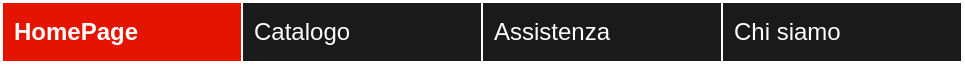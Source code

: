 <mxfile version="17.2.4" type="device"><diagram id="0mdEgi758lM0OL6MY_hp" name="Pagina-1"><mxGraphModel dx="599" dy="390" grid="1" gridSize="10" guides="1" tooltips="1" connect="1" arrows="1" fold="1" page="1" pageScale="1" pageWidth="1600" pageHeight="900" math="0" shadow="0"><root><mxCell id="0"/><mxCell id="1" parent="0"/><mxCell id="677levH9nZUPcZYT64hn-1" value="HomePage" style="rounded=0;whiteSpace=wrap;html=1;align=left;fontStyle=1;spacingLeft=4;fillColor=#e51400;fontColor=#ffffff;strokeColor=#FFFFFF;" vertex="1" parent="1"><mxGeometry width="120" height="30" as="geometry"/></mxCell><mxCell id="677levH9nZUPcZYT64hn-3" value="Catalogo" style="rounded=0;whiteSpace=wrap;html=1;align=left;fontStyle=0;spacingLeft=4;fillColor=#1A1A1A;fontColor=#FFFFFF;strokeColor=#FFFFFF;" vertex="1" parent="1"><mxGeometry x="120" width="120" height="30" as="geometry"/></mxCell><mxCell id="677levH9nZUPcZYT64hn-5" value="Assistenza" style="rounded=0;whiteSpace=wrap;html=1;align=left;fontStyle=0;spacingLeft=4;fontColor=#FFFFFF;fillColor=#1A1A1A;strokeColor=#FFFFFF;" vertex="1" parent="1"><mxGeometry x="240" width="120" height="30" as="geometry"/></mxCell><mxCell id="677levH9nZUPcZYT64hn-6" value="Chi siamo" style="rounded=0;whiteSpace=wrap;html=1;align=left;fontStyle=0;spacingLeft=4;fontColor=#FFFFFF;fillColor=#1A1A1A;strokeColor=#FFFFFF;" vertex="1" parent="1"><mxGeometry x="360" width="120" height="30" as="geometry"/></mxCell></root></mxGraphModel></diagram></mxfile>